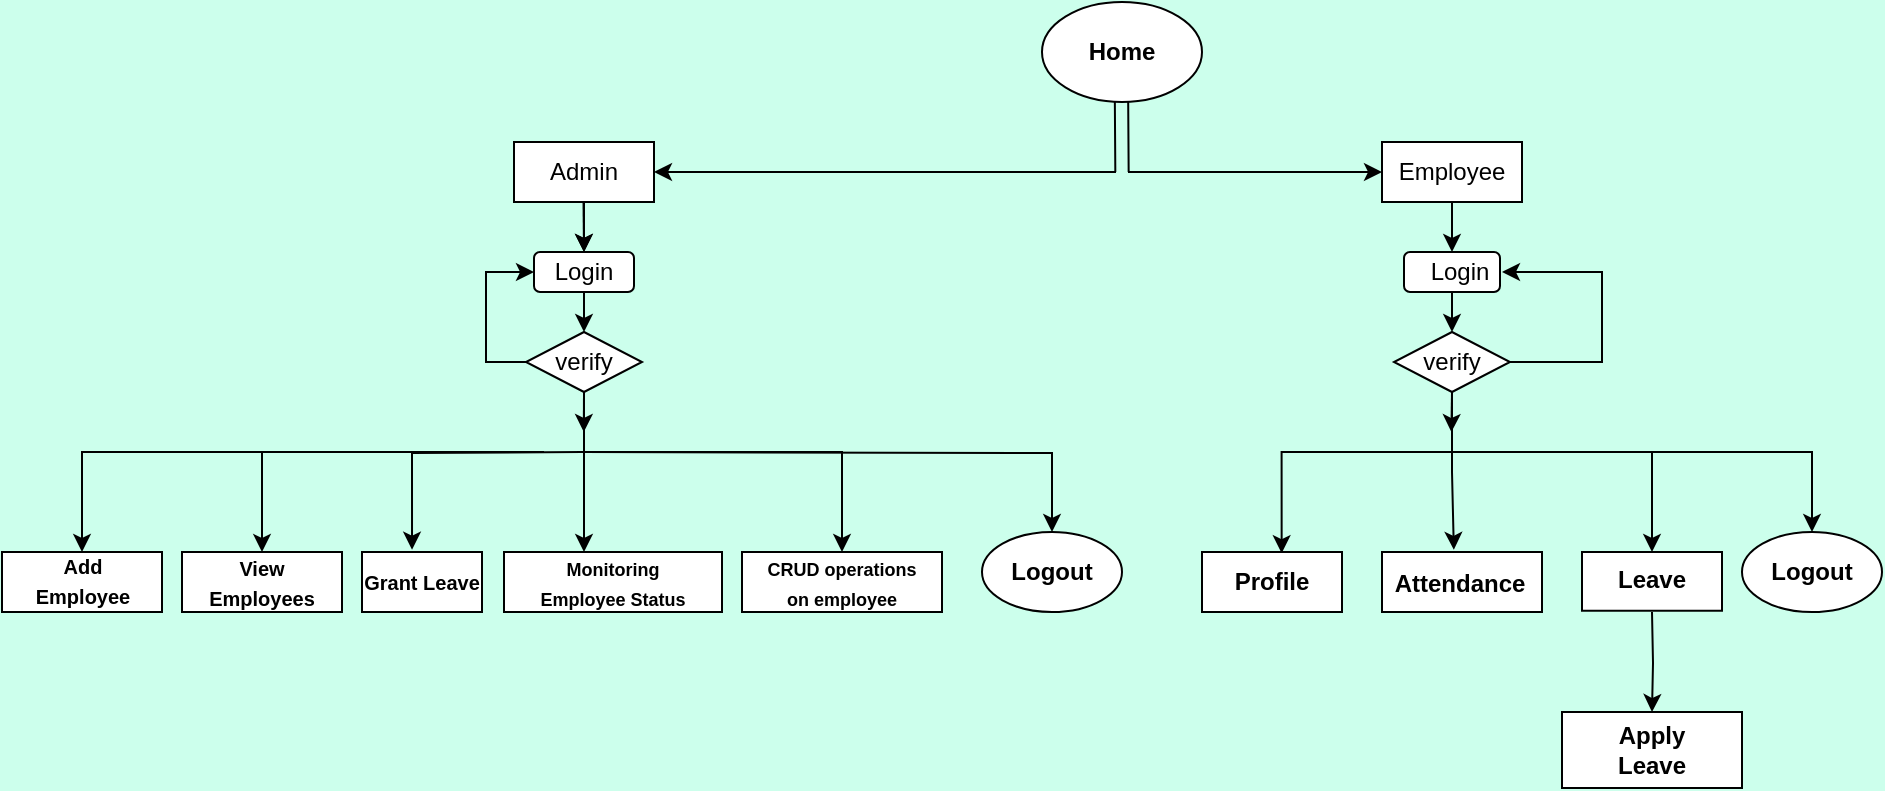 <mxfile version="14.9.8" type="github">
  <diagram name="Page-1" id="9f46799a-70d6-7492-0946-bef42562c5a5">
    <mxGraphModel dx="944" dy="497" grid="1" gridSize="10" guides="1" tooltips="1" connect="1" arrows="1" fold="1" page="1" pageScale="1" pageWidth="1100" pageHeight="850" background="#CCFFEC" math="0" shadow="0">
      <root>
        <mxCell id="0" />
        <mxCell id="1" parent="0" />
        <mxCell id="YEok6nSVhJIwH4fhNLR8-1" value="" style="ellipse;whiteSpace=wrap;html=1;" vertex="1" parent="1">
          <mxGeometry x="640" y="55" width="80" height="50" as="geometry" />
        </mxCell>
        <mxCell id="YEok6nSVhJIwH4fhNLR8-2" value="&lt;font size=&quot;1&quot;&gt;&lt;b style=&quot;font-size: 12px&quot;&gt;Home&lt;/b&gt;&lt;/font&gt;" style="text;html=1;strokeColor=none;fillColor=none;align=center;verticalAlign=middle;whiteSpace=wrap;rounded=0;" vertex="1" parent="1">
          <mxGeometry x="670" y="75" width="20" height="10" as="geometry" />
        </mxCell>
        <mxCell id="YEok6nSVhJIwH4fhNLR8-3" value="" style="shape=link;html=1;width=6.667;" edge="1" parent="1">
          <mxGeometry width="100" relative="1" as="geometry">
            <mxPoint x="679.76" y="105" as="sourcePoint" />
            <mxPoint x="680" y="140" as="targetPoint" />
          </mxGeometry>
        </mxCell>
        <mxCell id="YEok6nSVhJIwH4fhNLR8-4" value="" style="endArrow=classic;html=1;entryX=1;entryY=0.5;entryDx=0;entryDy=0;" edge="1" parent="1" target="YEok6nSVhJIwH4fhNLR8-6">
          <mxGeometry width="50" height="50" relative="1" as="geometry">
            <mxPoint x="677" y="140" as="sourcePoint" />
            <mxPoint x="460" y="142" as="targetPoint" />
          </mxGeometry>
        </mxCell>
        <mxCell id="YEok6nSVhJIwH4fhNLR8-5" value="" style="endArrow=classic;html=1;entryX=0;entryY=0.5;entryDx=0;entryDy=0;" edge="1" parent="1" target="YEok6nSVhJIwH4fhNLR8-8">
          <mxGeometry width="50" height="50" relative="1" as="geometry">
            <mxPoint x="683" y="140" as="sourcePoint" />
            <mxPoint x="753" y="140" as="targetPoint" />
          </mxGeometry>
        </mxCell>
        <mxCell id="YEok6nSVhJIwH4fhNLR8-15" style="edgeStyle=orthogonalEdgeStyle;rounded=0;orthogonalLoop=1;jettySize=auto;html=1;" edge="1" parent="1" source="YEok6nSVhJIwH4fhNLR8-6">
          <mxGeometry relative="1" as="geometry">
            <mxPoint x="411" y="180" as="targetPoint" />
          </mxGeometry>
        </mxCell>
        <mxCell id="YEok6nSVhJIwH4fhNLR8-6" value="" style="rounded=1;whiteSpace=wrap;html=1;arcSize=0;" vertex="1" parent="1">
          <mxGeometry x="376" y="125" width="70" height="30" as="geometry" />
        </mxCell>
        <mxCell id="YEok6nSVhJIwH4fhNLR8-7" value="Admin" style="text;html=1;strokeColor=none;fillColor=none;align=center;verticalAlign=middle;whiteSpace=wrap;rounded=0;" vertex="1" parent="1">
          <mxGeometry x="391" y="130" width="40" height="20" as="geometry" />
        </mxCell>
        <mxCell id="YEok6nSVhJIwH4fhNLR8-17" style="edgeStyle=orthogonalEdgeStyle;rounded=0;orthogonalLoop=1;jettySize=auto;html=1;entryX=0.4;entryY=0;entryDx=0;entryDy=0;entryPerimeter=0;" edge="1" parent="1" source="YEok6nSVhJIwH4fhNLR8-8" target="YEok6nSVhJIwH4fhNLR8-14">
          <mxGeometry relative="1" as="geometry" />
        </mxCell>
        <mxCell id="YEok6nSVhJIwH4fhNLR8-8" value="" style="rounded=1;whiteSpace=wrap;html=1;arcSize=0;" vertex="1" parent="1">
          <mxGeometry x="810" y="125" width="70" height="30" as="geometry" />
        </mxCell>
        <mxCell id="YEok6nSVhJIwH4fhNLR8-9" value="Employee" style="text;html=1;strokeColor=none;fillColor=none;align=center;verticalAlign=middle;whiteSpace=wrap;rounded=0;" vertex="1" parent="1">
          <mxGeometry x="825" y="130" width="40" height="20" as="geometry" />
        </mxCell>
        <mxCell id="YEok6nSVhJIwH4fhNLR8-37" style="edgeStyle=orthogonalEdgeStyle;rounded=0;orthogonalLoop=1;jettySize=auto;html=1;entryX=0.5;entryY=0;entryDx=0;entryDy=0;" edge="1" parent="1" target="YEok6nSVhJIwH4fhNLR8-47">
          <mxGeometry relative="1" as="geometry">
            <mxPoint x="410" y="280" as="sourcePoint" />
            <mxPoint x="540" y="327" as="targetPoint" />
          </mxGeometry>
        </mxCell>
        <mxCell id="YEok6nSVhJIwH4fhNLR8-10" value="" style="rounded=1;whiteSpace=wrap;html=1;" vertex="1" parent="1">
          <mxGeometry x="386" y="180" width="50" height="20" as="geometry" />
        </mxCell>
        <mxCell id="YEok6nSVhJIwH4fhNLR8-11" value="" style="endArrow=classic;html=1;" edge="1" parent="1">
          <mxGeometry width="50" height="50" relative="1" as="geometry">
            <mxPoint x="410.76" y="155" as="sourcePoint" />
            <mxPoint x="411" y="180" as="targetPoint" />
          </mxGeometry>
        </mxCell>
        <mxCell id="YEok6nSVhJIwH4fhNLR8-18" style="edgeStyle=orthogonalEdgeStyle;rounded=0;orthogonalLoop=1;jettySize=auto;html=1;" edge="1" parent="1" target="YEok6nSVhJIwH4fhNLR8-19">
          <mxGeometry relative="1" as="geometry">
            <mxPoint x="180" y="320" as="targetPoint" />
            <mxPoint x="391" y="280" as="sourcePoint" />
            <Array as="points">
              <mxPoint x="160" y="280" />
            </Array>
          </mxGeometry>
        </mxCell>
        <mxCell id="YEok6nSVhJIwH4fhNLR8-23" style="edgeStyle=orthogonalEdgeStyle;rounded=0;orthogonalLoop=1;jettySize=auto;html=1;" edge="1" parent="1">
          <mxGeometry relative="1" as="geometry">
            <mxPoint x="391" y="280" as="sourcePoint" />
            <mxPoint x="250" y="330" as="targetPoint" />
            <Array as="points">
              <mxPoint x="250" y="280" />
            </Array>
          </mxGeometry>
        </mxCell>
        <mxCell id="YEok6nSVhJIwH4fhNLR8-28" style="edgeStyle=orthogonalEdgeStyle;rounded=0;orthogonalLoop=1;jettySize=auto;html=1;entryX=0.417;entryY=-0.038;entryDx=0;entryDy=0;entryPerimeter=0;" edge="1" parent="1" target="YEok6nSVhJIwH4fhNLR8-24">
          <mxGeometry relative="1" as="geometry">
            <mxPoint x="410" y="280" as="sourcePoint" />
          </mxGeometry>
        </mxCell>
        <mxCell id="YEok6nSVhJIwH4fhNLR8-36" style="edgeStyle=orthogonalEdgeStyle;rounded=0;orthogonalLoop=1;jettySize=auto;html=1;exitX=0.5;exitY=1;exitDx=0;exitDy=0;" edge="1" parent="1" source="YEok6nSVhJIwH4fhNLR8-39">
          <mxGeometry relative="1" as="geometry">
            <mxPoint x="411" y="280" as="sourcePoint" />
            <mxPoint x="411" y="330" as="targetPoint" />
            <Array as="points">
              <mxPoint x="411" y="320" />
            </Array>
          </mxGeometry>
        </mxCell>
        <mxCell id="YEok6nSVhJIwH4fhNLR8-42" style="edgeStyle=orthogonalEdgeStyle;rounded=0;orthogonalLoop=1;jettySize=auto;html=1;exitX=0.5;exitY=1;exitDx=0;exitDy=0;entryX=0.5;entryY=0;entryDx=0;entryDy=0;" edge="1" parent="1" source="YEok6nSVhJIwH4fhNLR8-12" target="YEok6nSVhJIwH4fhNLR8-39">
          <mxGeometry relative="1" as="geometry" />
        </mxCell>
        <mxCell id="YEok6nSVhJIwH4fhNLR8-12" value="Login" style="text;html=1;strokeColor=none;fillColor=none;align=center;verticalAlign=middle;whiteSpace=wrap;rounded=0;" vertex="1" parent="1">
          <mxGeometry x="391" y="180" width="40" height="20" as="geometry" />
        </mxCell>
        <mxCell id="YEok6nSVhJIwH4fhNLR8-13" value="" style="rounded=1;whiteSpace=wrap;html=1;" vertex="1" parent="1">
          <mxGeometry x="821" y="180" width="48" height="20" as="geometry" />
        </mxCell>
        <mxCell id="YEok6nSVhJIwH4fhNLR8-14" value="Login" style="text;html=1;strokeColor=none;fillColor=none;align=center;verticalAlign=middle;whiteSpace=wrap;rounded=0;" vertex="1" parent="1">
          <mxGeometry x="829" y="180" width="40" height="20" as="geometry" />
        </mxCell>
        <mxCell id="YEok6nSVhJIwH4fhNLR8-19" value="" style="rounded=0;whiteSpace=wrap;html=1;" vertex="1" parent="1">
          <mxGeometry x="120" y="330" width="80" height="30" as="geometry" />
        </mxCell>
        <mxCell id="YEok6nSVhJIwH4fhNLR8-20" value="&lt;font style=&quot;font-size: 10px&quot;&gt;&lt;b&gt;Add Employee&lt;/b&gt;&lt;/font&gt;" style="text;html=1;strokeColor=none;fillColor=none;align=center;verticalAlign=middle;whiteSpace=wrap;rounded=0;" vertex="1" parent="1">
          <mxGeometry x="132.5" y="335.62" width="55" height="17.5" as="geometry" />
        </mxCell>
        <mxCell id="YEok6nSVhJIwH4fhNLR8-21" value="" style="rounded=0;whiteSpace=wrap;html=1;" vertex="1" parent="1">
          <mxGeometry x="210" y="330" width="80" height="30" as="geometry" />
        </mxCell>
        <mxCell id="YEok6nSVhJIwH4fhNLR8-22" value="&lt;font style=&quot;font-size: 10px&quot;&gt;&lt;b&gt;View Employees&lt;/b&gt;&lt;/font&gt;" style="text;html=1;strokeColor=none;fillColor=none;align=center;verticalAlign=middle;whiteSpace=wrap;rounded=0;" vertex="1" parent="1">
          <mxGeometry x="220" y="335.62" width="60" height="18.75" as="geometry" />
        </mxCell>
        <mxCell id="YEok6nSVhJIwH4fhNLR8-24" value="" style="rounded=0;whiteSpace=wrap;html=1;" vertex="1" parent="1">
          <mxGeometry x="300" y="330" width="60" height="30" as="geometry" />
        </mxCell>
        <mxCell id="YEok6nSVhJIwH4fhNLR8-25" value="&lt;font style=&quot;font-size: 10px&quot;&gt;&lt;b&gt;Grant Leave&lt;/b&gt;&lt;/font&gt;" style="text;html=1;strokeColor=none;fillColor=none;align=center;verticalAlign=middle;whiteSpace=wrap;rounded=0;" vertex="1" parent="1">
          <mxGeometry x="300" y="340" width="60" height="10" as="geometry" />
        </mxCell>
        <mxCell id="YEok6nSVhJIwH4fhNLR8-29" value="" style="rounded=0;whiteSpace=wrap;html=1;" vertex="1" parent="1">
          <mxGeometry x="371" y="330" width="109" height="30" as="geometry" />
        </mxCell>
        <mxCell id="YEok6nSVhJIwH4fhNLR8-30" value="&lt;font style=&quot;line-height: 90% ; font-size: 9px&quot;&gt;&lt;b&gt;Monitoring Employee Status&lt;/b&gt;&lt;/font&gt;" style="text;html=1;strokeColor=none;fillColor=none;align=center;verticalAlign=middle;whiteSpace=wrap;rounded=0;" vertex="1" parent="1">
          <mxGeometry x="381" y="334.37" width="89" height="21.25" as="geometry" />
        </mxCell>
        <mxCell id="YEok6nSVhJIwH4fhNLR8-32" value="" style="rounded=0;whiteSpace=wrap;html=1;" vertex="1" parent="1">
          <mxGeometry x="490" y="330" width="100" height="30" as="geometry" />
        </mxCell>
        <mxCell id="YEok6nSVhJIwH4fhNLR8-33" value="&lt;font style=&quot;font-size: 9px&quot;&gt;&lt;b&gt;CRUD operations on employee&lt;/b&gt;&lt;/font&gt;" style="text;html=1;strokeColor=none;fillColor=none;align=center;verticalAlign=middle;whiteSpace=wrap;rounded=0;" vertex="1" parent="1">
          <mxGeometry x="500" y="345" width="80" as="geometry" />
        </mxCell>
        <mxCell id="YEok6nSVhJIwH4fhNLR8-45" style="edgeStyle=orthogonalEdgeStyle;rounded=0;orthogonalLoop=1;jettySize=auto;html=1;exitX=0;exitY=0.5;exitDx=0;exitDy=0;entryX=0;entryY=0.5;entryDx=0;entryDy=0;" edge="1" parent="1" source="YEok6nSVhJIwH4fhNLR8-39" target="YEok6nSVhJIwH4fhNLR8-10">
          <mxGeometry relative="1" as="geometry" />
        </mxCell>
        <mxCell id="YEok6nSVhJIwH4fhNLR8-50" style="edgeStyle=orthogonalEdgeStyle;rounded=0;orthogonalLoop=1;jettySize=auto;html=1;exitX=0.5;exitY=1;exitDx=0;exitDy=0;" edge="1" parent="1" source="YEok6nSVhJIwH4fhNLR8-39">
          <mxGeometry relative="1" as="geometry">
            <mxPoint x="410.897" y="270" as="targetPoint" />
          </mxGeometry>
        </mxCell>
        <mxCell id="YEok6nSVhJIwH4fhNLR8-39" value="" style="rhombus;whiteSpace=wrap;html=1;" vertex="1" parent="1">
          <mxGeometry x="382" y="220" width="58" height="30" as="geometry" />
        </mxCell>
        <mxCell id="YEok6nSVhJIwH4fhNLR8-43" style="edgeStyle=orthogonalEdgeStyle;rounded=0;orthogonalLoop=1;jettySize=auto;html=1;entryX=0.5;entryY=0;entryDx=0;entryDy=0;" edge="1" parent="1" target="YEok6nSVhJIwH4fhNLR8-32">
          <mxGeometry relative="1" as="geometry">
            <mxPoint x="411" y="270" as="targetPoint" />
            <mxPoint x="411" y="250" as="sourcePoint" />
            <Array as="points">
              <mxPoint x="411" y="280" />
              <mxPoint x="540" y="280" />
            </Array>
          </mxGeometry>
        </mxCell>
        <mxCell id="YEok6nSVhJIwH4fhNLR8-40" value="verify" style="text;html=1;strokeColor=none;fillColor=none;align=center;verticalAlign=middle;whiteSpace=wrap;rounded=0;" vertex="1" parent="1">
          <mxGeometry x="405.25" y="230" width="11.5" height="10" as="geometry" />
        </mxCell>
        <mxCell id="YEok6nSVhJIwH4fhNLR8-47" value="" style="ellipse;whiteSpace=wrap;html=1;" vertex="1" parent="1">
          <mxGeometry x="610" y="320" width="70" height="40" as="geometry" />
        </mxCell>
        <mxCell id="YEok6nSVhJIwH4fhNLR8-48" value="&lt;b&gt;Logout&lt;/b&gt;" style="text;html=1;strokeColor=none;fillColor=none;align=center;verticalAlign=middle;whiteSpace=wrap;rounded=0;" vertex="1" parent="1">
          <mxGeometry x="625" y="330" width="40" height="20" as="geometry" />
        </mxCell>
        <mxCell id="YEok6nSVhJIwH4fhNLR8-54" style="edgeStyle=orthogonalEdgeStyle;rounded=0;orthogonalLoop=1;jettySize=auto;html=1;exitX=0.5;exitY=1;exitDx=0;exitDy=0;entryX=0.5;entryY=0;entryDx=0;entryDy=0;" edge="1" parent="1" target="YEok6nSVhJIwH4fhNLR8-55">
          <mxGeometry relative="1" as="geometry">
            <mxPoint x="845" y="200" as="sourcePoint" />
          </mxGeometry>
        </mxCell>
        <mxCell id="YEok6nSVhJIwH4fhNLR8-64" style="edgeStyle=orthogonalEdgeStyle;rounded=0;orthogonalLoop=1;jettySize=auto;html=1;exitX=0.5;exitY=1;exitDx=0;exitDy=0;entryX=0.569;entryY=0.02;entryDx=0;entryDy=0;entryPerimeter=0;" edge="1" parent="1" source="YEok6nSVhJIwH4fhNLR8-55" target="YEok6nSVhJIwH4fhNLR8-58">
          <mxGeometry relative="1" as="geometry">
            <Array as="points">
              <mxPoint x="845" y="280" />
              <mxPoint x="760" y="280" />
            </Array>
          </mxGeometry>
        </mxCell>
        <mxCell id="YEok6nSVhJIwH4fhNLR8-66" style="edgeStyle=orthogonalEdgeStyle;rounded=0;orthogonalLoop=1;jettySize=auto;html=1;exitX=0.5;exitY=1;exitDx=0;exitDy=0;entryX=0.449;entryY=-0.036;entryDx=0;entryDy=0;entryPerimeter=0;" edge="1" parent="1" source="YEok6nSVhJIwH4fhNLR8-55" target="YEok6nSVhJIwH4fhNLR8-60">
          <mxGeometry relative="1" as="geometry" />
        </mxCell>
        <mxCell id="YEok6nSVhJIwH4fhNLR8-73" style="edgeStyle=orthogonalEdgeStyle;rounded=0;orthogonalLoop=1;jettySize=auto;html=1;exitX=0.5;exitY=1;exitDx=0;exitDy=0;entryX=0.5;entryY=0;entryDx=0;entryDy=0;" edge="1" parent="1" source="YEok6nSVhJIwH4fhNLR8-55" target="YEok6nSVhJIwH4fhNLR8-71">
          <mxGeometry relative="1" as="geometry">
            <Array as="points">
              <mxPoint x="845" y="280" />
              <mxPoint x="1025" y="280" />
            </Array>
          </mxGeometry>
        </mxCell>
        <mxCell id="YEok6nSVhJIwH4fhNLR8-74" style="edgeStyle=orthogonalEdgeStyle;rounded=0;orthogonalLoop=1;jettySize=auto;html=1;exitX=0.5;exitY=1;exitDx=0;exitDy=0;" edge="1" parent="1" source="YEok6nSVhJIwH4fhNLR8-55">
          <mxGeometry relative="1" as="geometry">
            <mxPoint x="844.69" y="270" as="targetPoint" />
          </mxGeometry>
        </mxCell>
        <mxCell id="YEok6nSVhJIwH4fhNLR8-55" value="" style="rhombus;whiteSpace=wrap;html=1;" vertex="1" parent="1">
          <mxGeometry x="816" y="220" width="58" height="30" as="geometry" />
        </mxCell>
        <mxCell id="YEok6nSVhJIwH4fhNLR8-57" style="edgeStyle=orthogonalEdgeStyle;rounded=0;orthogonalLoop=1;jettySize=auto;html=1;exitX=1;exitY=0.5;exitDx=0;exitDy=0;" edge="1" parent="1" source="YEok6nSVhJIwH4fhNLR8-55">
          <mxGeometry relative="1" as="geometry">
            <mxPoint x="870" y="190" as="targetPoint" />
            <Array as="points">
              <mxPoint x="920" y="235" />
              <mxPoint x="920" y="190" />
            </Array>
          </mxGeometry>
        </mxCell>
        <mxCell id="YEok6nSVhJIwH4fhNLR8-65" style="edgeStyle=orthogonalEdgeStyle;rounded=0;orthogonalLoop=1;jettySize=auto;html=1;entryX=0.5;entryY=0;entryDx=0;entryDy=0;" edge="1" parent="1" target="YEok6nSVhJIwH4fhNLR8-62">
          <mxGeometry relative="1" as="geometry">
            <mxPoint x="845" y="250" as="sourcePoint" />
            <Array as="points">
              <mxPoint x="845" y="280" />
              <mxPoint x="945" y="280" />
            </Array>
          </mxGeometry>
        </mxCell>
        <mxCell id="YEok6nSVhJIwH4fhNLR8-56" value="verify" style="text;html=1;strokeColor=none;fillColor=none;align=center;verticalAlign=middle;whiteSpace=wrap;rounded=0;" vertex="1" parent="1">
          <mxGeometry x="839.25" y="230" width="11.5" height="10" as="geometry" />
        </mxCell>
        <mxCell id="YEok6nSVhJIwH4fhNLR8-58" value="" style="rounded=0;whiteSpace=wrap;html=1;" vertex="1" parent="1">
          <mxGeometry x="720" y="330" width="70" height="30" as="geometry" />
        </mxCell>
        <mxCell id="YEok6nSVhJIwH4fhNLR8-59" value="&lt;b&gt;Profile&lt;/b&gt;" style="text;html=1;strokeColor=none;fillColor=none;align=center;verticalAlign=middle;whiteSpace=wrap;rounded=0;" vertex="1" parent="1">
          <mxGeometry x="740" y="337.5" width="30" height="15" as="geometry" />
        </mxCell>
        <mxCell id="YEok6nSVhJIwH4fhNLR8-60" value="" style="rounded=0;whiteSpace=wrap;html=1;" vertex="1" parent="1">
          <mxGeometry x="810" y="330" width="80" height="30" as="geometry" />
        </mxCell>
        <mxCell id="YEok6nSVhJIwH4fhNLR8-61" value="&lt;b&gt;Attendance&lt;/b&gt;" style="text;html=1;strokeColor=none;fillColor=none;align=center;verticalAlign=middle;whiteSpace=wrap;rounded=0;" vertex="1" parent="1">
          <mxGeometry x="824" y="338.75" width="50" height="14.37" as="geometry" />
        </mxCell>
        <mxCell id="YEok6nSVhJIwH4fhNLR8-62" value="" style="rounded=0;whiteSpace=wrap;html=1;" vertex="1" parent="1">
          <mxGeometry x="910" y="330" width="70" height="29.37" as="geometry" />
        </mxCell>
        <mxCell id="YEok6nSVhJIwH4fhNLR8-69" style="edgeStyle=orthogonalEdgeStyle;rounded=0;orthogonalLoop=1;jettySize=auto;html=1;entryX=0.5;entryY=0;entryDx=0;entryDy=0;" edge="1" parent="1" target="YEok6nSVhJIwH4fhNLR8-67">
          <mxGeometry relative="1" as="geometry">
            <mxPoint x="945" y="360" as="sourcePoint" />
          </mxGeometry>
        </mxCell>
        <mxCell id="YEok6nSVhJIwH4fhNLR8-63" value="&lt;b&gt;Leave&lt;/b&gt;" style="text;html=1;strokeColor=none;fillColor=none;align=center;verticalAlign=middle;whiteSpace=wrap;rounded=0;" vertex="1" parent="1">
          <mxGeometry x="930" y="337.19" width="30" height="14.37" as="geometry" />
        </mxCell>
        <mxCell id="YEok6nSVhJIwH4fhNLR8-67" value="" style="rounded=0;whiteSpace=wrap;html=1;" vertex="1" parent="1">
          <mxGeometry x="900" y="410" width="90" height="38" as="geometry" />
        </mxCell>
        <mxCell id="YEok6nSVhJIwH4fhNLR8-68" value="&lt;b&gt;Apply Leave&lt;/b&gt;" style="text;html=1;strokeColor=none;fillColor=none;align=center;verticalAlign=middle;whiteSpace=wrap;rounded=0;" vertex="1" parent="1">
          <mxGeometry x="920" y="422.75" width="50" height="12.5" as="geometry" />
        </mxCell>
        <mxCell id="YEok6nSVhJIwH4fhNLR8-71" value="" style="ellipse;whiteSpace=wrap;html=1;" vertex="1" parent="1">
          <mxGeometry x="990" y="320" width="70" height="40" as="geometry" />
        </mxCell>
        <mxCell id="YEok6nSVhJIwH4fhNLR8-72" value="&lt;b&gt;Logout&lt;/b&gt;" style="text;html=1;strokeColor=none;fillColor=none;align=center;verticalAlign=middle;whiteSpace=wrap;rounded=0;" vertex="1" parent="1">
          <mxGeometry x="1005" y="330" width="40" height="20" as="geometry" />
        </mxCell>
      </root>
    </mxGraphModel>
  </diagram>
</mxfile>
